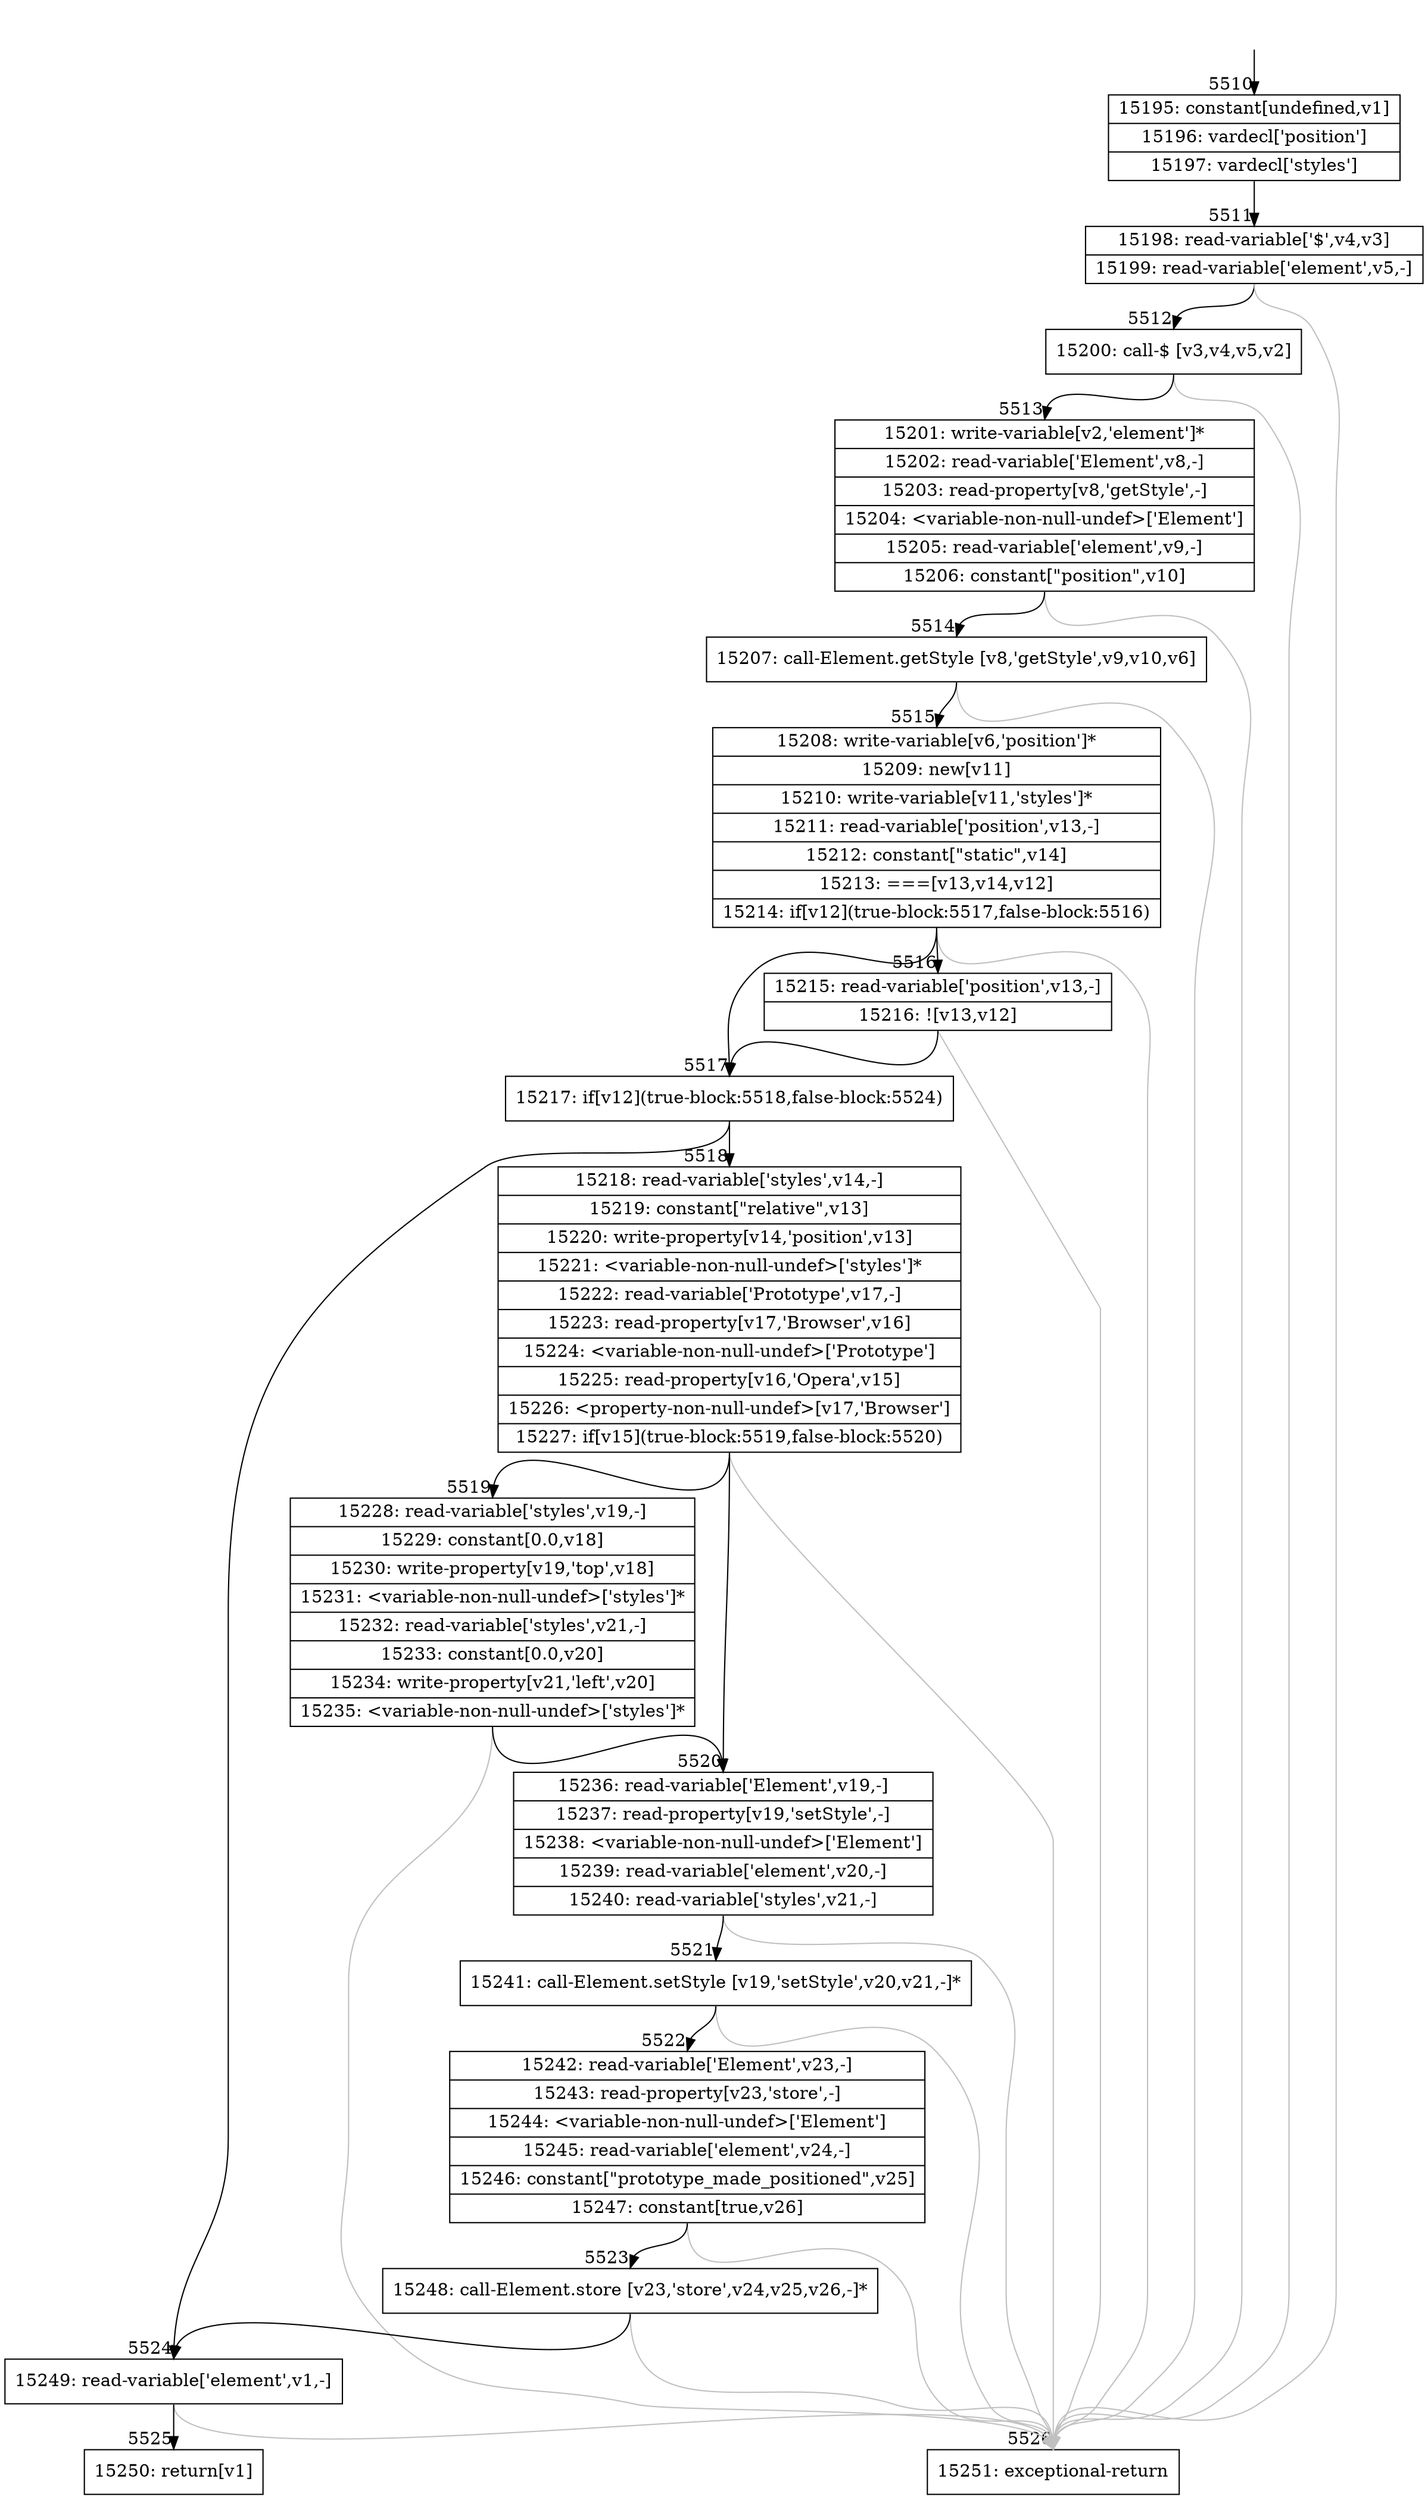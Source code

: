 digraph {
rankdir="TD"
BB_entry439[shape=none,label=""];
BB_entry439 -> BB5510 [tailport=s, headport=n, headlabel="    5510"]
BB5510 [shape=record label="{15195: constant[undefined,v1]|15196: vardecl['position']|15197: vardecl['styles']}" ] 
BB5510 -> BB5511 [tailport=s, headport=n, headlabel="      5511"]
BB5511 [shape=record label="{15198: read-variable['$',v4,v3]|15199: read-variable['element',v5,-]}" ] 
BB5511 -> BB5512 [tailport=s, headport=n, headlabel="      5512"]
BB5511 -> BB5526 [tailport=s, headport=n, color=gray, headlabel="      5526"]
BB5512 [shape=record label="{15200: call-$ [v3,v4,v5,v2]}" ] 
BB5512 -> BB5513 [tailport=s, headport=n, headlabel="      5513"]
BB5512 -> BB5526 [tailport=s, headport=n, color=gray]
BB5513 [shape=record label="{15201: write-variable[v2,'element']*|15202: read-variable['Element',v8,-]|15203: read-property[v8,'getStyle',-]|15204: \<variable-non-null-undef\>['Element']|15205: read-variable['element',v9,-]|15206: constant[\"position\",v10]}" ] 
BB5513 -> BB5514 [tailport=s, headport=n, headlabel="      5514"]
BB5513 -> BB5526 [tailport=s, headport=n, color=gray]
BB5514 [shape=record label="{15207: call-Element.getStyle [v8,'getStyle',v9,v10,v6]}" ] 
BB5514 -> BB5515 [tailport=s, headport=n, headlabel="      5515"]
BB5514 -> BB5526 [tailport=s, headport=n, color=gray]
BB5515 [shape=record label="{15208: write-variable[v6,'position']*|15209: new[v11]|15210: write-variable[v11,'styles']*|15211: read-variable['position',v13,-]|15212: constant[\"static\",v14]|15213: ===[v13,v14,v12]|15214: if[v12](true-block:5517,false-block:5516)}" ] 
BB5515 -> BB5517 [tailport=s, headport=n, headlabel="      5517"]
BB5515 -> BB5516 [tailport=s, headport=n, headlabel="      5516"]
BB5515 -> BB5526 [tailport=s, headport=n, color=gray]
BB5516 [shape=record label="{15215: read-variable['position',v13,-]|15216: ![v13,v12]}" ] 
BB5516 -> BB5517 [tailport=s, headport=n]
BB5516 -> BB5526 [tailport=s, headport=n, color=gray]
BB5517 [shape=record label="{15217: if[v12](true-block:5518,false-block:5524)}" ] 
BB5517 -> BB5518 [tailport=s, headport=n, headlabel="      5518"]
BB5517 -> BB5524 [tailport=s, headport=n, headlabel="      5524"]
BB5518 [shape=record label="{15218: read-variable['styles',v14,-]|15219: constant[\"relative\",v13]|15220: write-property[v14,'position',v13]|15221: \<variable-non-null-undef\>['styles']*|15222: read-variable['Prototype',v17,-]|15223: read-property[v17,'Browser',v16]|15224: \<variable-non-null-undef\>['Prototype']|15225: read-property[v16,'Opera',v15]|15226: \<property-non-null-undef\>[v17,'Browser']|15227: if[v15](true-block:5519,false-block:5520)}" ] 
BB5518 -> BB5519 [tailport=s, headport=n, headlabel="      5519"]
BB5518 -> BB5520 [tailport=s, headport=n, headlabel="      5520"]
BB5518 -> BB5526 [tailport=s, headport=n, color=gray]
BB5519 [shape=record label="{15228: read-variable['styles',v19,-]|15229: constant[0.0,v18]|15230: write-property[v19,'top',v18]|15231: \<variable-non-null-undef\>['styles']*|15232: read-variable['styles',v21,-]|15233: constant[0.0,v20]|15234: write-property[v21,'left',v20]|15235: \<variable-non-null-undef\>['styles']*}" ] 
BB5519 -> BB5520 [tailport=s, headport=n]
BB5519 -> BB5526 [tailport=s, headport=n, color=gray]
BB5520 [shape=record label="{15236: read-variable['Element',v19,-]|15237: read-property[v19,'setStyle',-]|15238: \<variable-non-null-undef\>['Element']|15239: read-variable['element',v20,-]|15240: read-variable['styles',v21,-]}" ] 
BB5520 -> BB5521 [tailport=s, headport=n, headlabel="      5521"]
BB5520 -> BB5526 [tailport=s, headport=n, color=gray]
BB5521 [shape=record label="{15241: call-Element.setStyle [v19,'setStyle',v20,v21,-]*}" ] 
BB5521 -> BB5522 [tailport=s, headport=n, headlabel="      5522"]
BB5521 -> BB5526 [tailport=s, headport=n, color=gray]
BB5522 [shape=record label="{15242: read-variable['Element',v23,-]|15243: read-property[v23,'store',-]|15244: \<variable-non-null-undef\>['Element']|15245: read-variable['element',v24,-]|15246: constant[\"prototype_made_positioned\",v25]|15247: constant[true,v26]}" ] 
BB5522 -> BB5523 [tailport=s, headport=n, headlabel="      5523"]
BB5522 -> BB5526 [tailport=s, headport=n, color=gray]
BB5523 [shape=record label="{15248: call-Element.store [v23,'store',v24,v25,v26,-]*}" ] 
BB5523 -> BB5524 [tailport=s, headport=n]
BB5523 -> BB5526 [tailport=s, headport=n, color=gray]
BB5524 [shape=record label="{15249: read-variable['element',v1,-]}" ] 
BB5524 -> BB5525 [tailport=s, headport=n, headlabel="      5525"]
BB5524 -> BB5526 [tailport=s, headport=n, color=gray]
BB5525 [shape=record label="{15250: return[v1]}" ] 
BB5526 [shape=record label="{15251: exceptional-return}" ] 
//#$~ 4208
}
